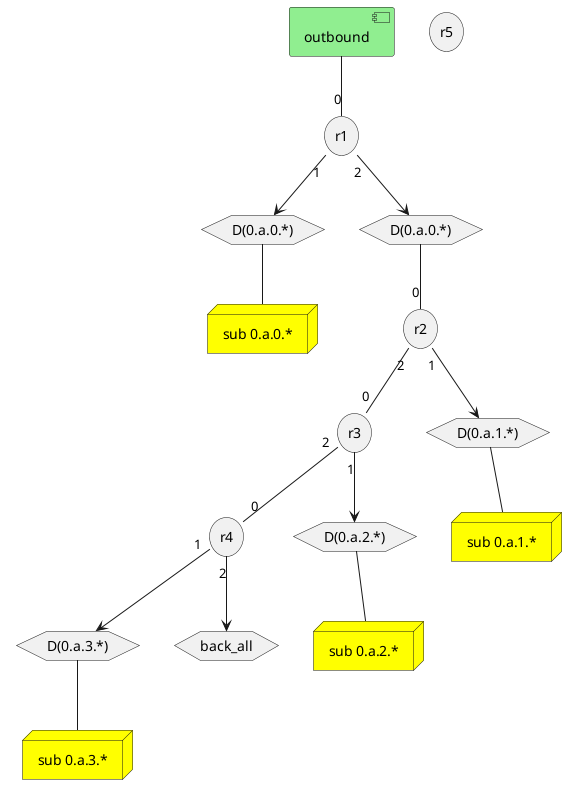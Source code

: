 @startuml subnet-0axx

component outbound #LightGreen

node "sub 0.a.0.*" as sub_0a0x #Yellow
node "sub 0.a.1.*" as sub_0a1x #Yellow
node "sub 0.a.2.*" as sub_0a2x #Yellow
node "sub 0.a.3.*" as sub_0a3x #Yellow

storage r1
storage r2
storage r3
storage r4
storage r5

hexagon "D(0.a.0.*)" as D_0a0x
hexagon "D(0.a.1.*)" as D_0a1x
hexagon "D(0.a.2.*)" as D_0a2x
hexagon "D(0.a.3.*)" as D_0a3x

hexagon back_all

hexagon "D(0.a.0.*)" as D_0a0x_2

outbound -- "0" r1

r1 "1" --> D_0a0x
r1 "2" --> D_0a0x_2

D_0a0x_2 -- "0" r2
r2 "1" --> D_0a1x
r2 "2" -- "0" r3

r3 "1" --> D_0a2x
r3 "2" -- "0" r4

r4 "1" --> D_0a3x
r4 "2" --> back_all

D_0a0x -- sub_0a0x
D_0a1x -- sub_0a1x
D_0a2x -- sub_0a2x
D_0a3x -- sub_0a3x

@enduml